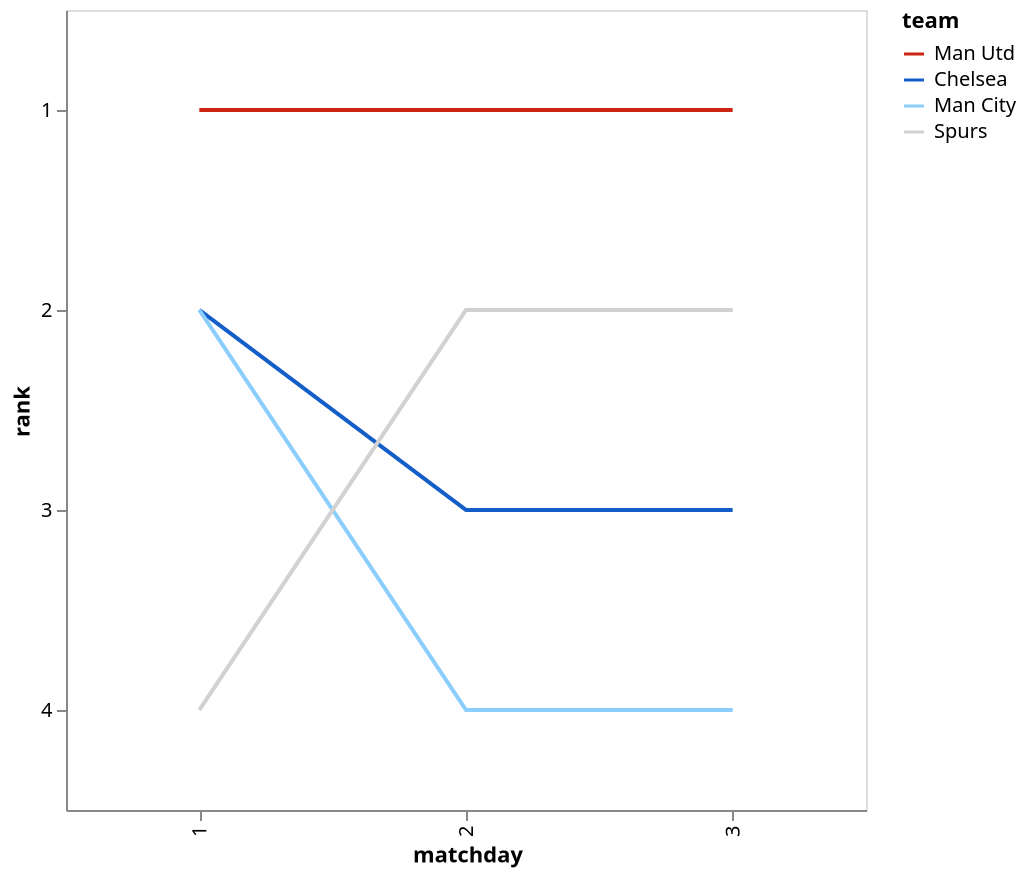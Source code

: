 {
  "$schema": "https://vega.github.io/schema/vega-lite/v5.json",
  "data": {
    "values": [
      {
        "matchday": 1,
        "point": 3,
        "team": "Man Utd"
      },
      {
        "matchday": 1,
        "point": 1,
        "team": "Chelsea"
      },
      {
        "matchday": 1,
        "point": 1,
        "team": "Man City"
      },
      {
        "matchday": 1,
        "point": 0,
        "team": "Spurs"
      },
      {
        "matchday": 2,
        "point": 6,
        "team": "Man Utd"
      },
      {
        "matchday": 2,
        "point": 1,
        "team": "Chelsea"
      },
      {
        "matchday": 2,
        "point": 0,
        "team": "Man City"
      },
      {
        "matchday": 2,
        "point": 3,
        "team": "Spurs"
      },
      {
        "matchday": 3,
        "point": 9,
        "team": "Man Utd"
      },
      {
        "matchday": 3,
        "point": 1,
        "team": "Chelsea"
      },
      {
        "matchday": 3,
        "point": 0,
        "team": "Man City"
      },
      {
        "matchday": 3,
        "point": 6,
        "team": "Spurs"
      }
    ]
  },
  "encoding": {
    "color": {
      "field": "team",
      "scale": {
        "domain": [
          "Man Utd",
          "Chelsea",
          "Man City",
          "Spurs"
        ],
        "range": [
          "#cc2613",
          "#125dc7",
          "#8bcdfc",
          "#d1d1d1"
        ]
      },
      "type": "nominal"
    },
    "x": {
      "field": "matchday",
      "type": "ordinal"
    },
    "y": {
      "field": "rank",
      "type": "ordinal"
    }
  },
  "height": 400,
  "mark": {
    "orient": "vertical",
    "type": "line"
  },
  "transform": [
    {
      "groupby": [
        "matchday"
      ],
      "sort": [
        {
          "field": "point",
          "order": "descending"
        }
      ],
      "window": [
        {
          "as": "rank",
          "op": "rank"
        }
      ]
    }
  ],
  "width": 400
}